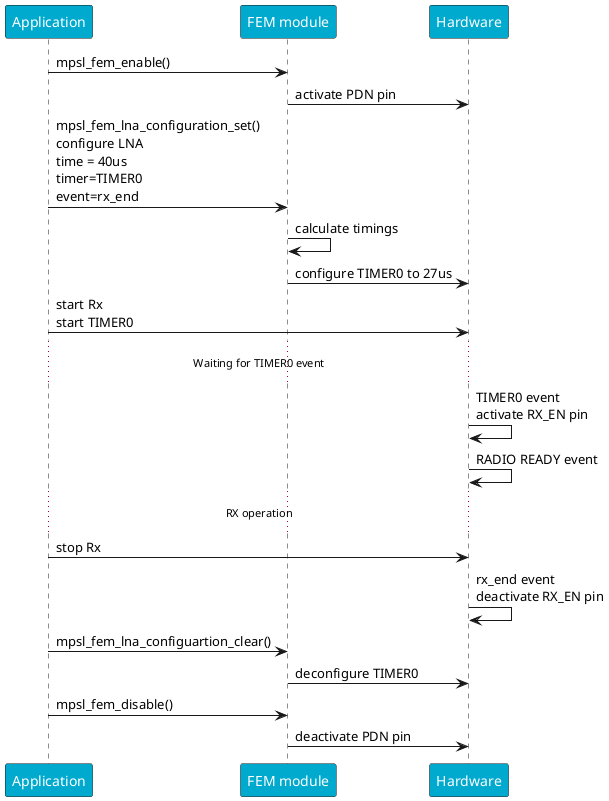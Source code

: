 @startuml

!define NordicSky #6ad1e3
!define NordicBlue #00A9CE
!define NordicLake #0077C8
!define NordicBlueslate #0033A0
!define NordicLightGrey #D9E1E2

skinparam sequence {
    ParticipantBackgroundColor NordicBlue
    ParticipantFontColor white
}

participant "Application" as App
participant "FEM module" as FEM
participant "Hardware" as HW

App -> FEM : mpsl_fem_enable()
FEM -> HW  : activate PDN pin
App -> FEM : mpsl_fem_lna_configuration_set()\nconfigure LNA\ntime = 40us\ntimer=TIMER0\nevent=rx_end
FEM -> FEM : calculate timings
FEM -> HW  : configure TIMER0 to 27us

App -> HW : start Rx\nstart TIMER0

...Waiting for TIMER0 event...

HW -> HW : TIMER0 event\nactivate RX_EN pin
HW -> HW : RADIO READY event


...RX operation...

App -> HW : stop Rx
HW -> HW : rx_end event\ndeactivate RX_EN pin


App -> FEM : mpsl_fem_lna_configuartion_clear()
FEM -> HW : deconfigure TIMER0
App -> FEM : mpsl_fem_disable()
FEM -> HW : deactivate PDN pin

@enduml

